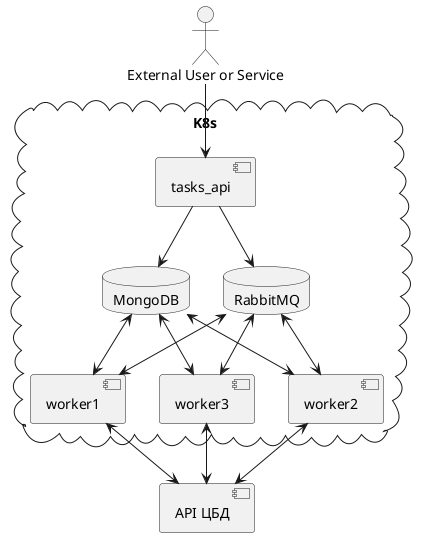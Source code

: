 @startuml

actor "External User or Service" as ES

cloud "K8s \n" {
    component tasks_api
    component worker1
    component worker2
    component worker3
    database MongoDB
    database RabbitMQ

    tasks_api --> MongoDB
    tasks_api --> RabbitMQ
    worker1 <-up-> RabbitMQ
    worker2 <-up-> RabbitMQ
    worker3 <-up-> RabbitMQ

    worker1 <-up-> MongoDB
    worker2 <-up-> MongoDB
    worker3 <-up-> MongoDB
}
ES --> tasks_api

component "API ЦБД" as api


api <-up-> worker1
api <-up-> worker2
api <-up-> worker3

@endumml
